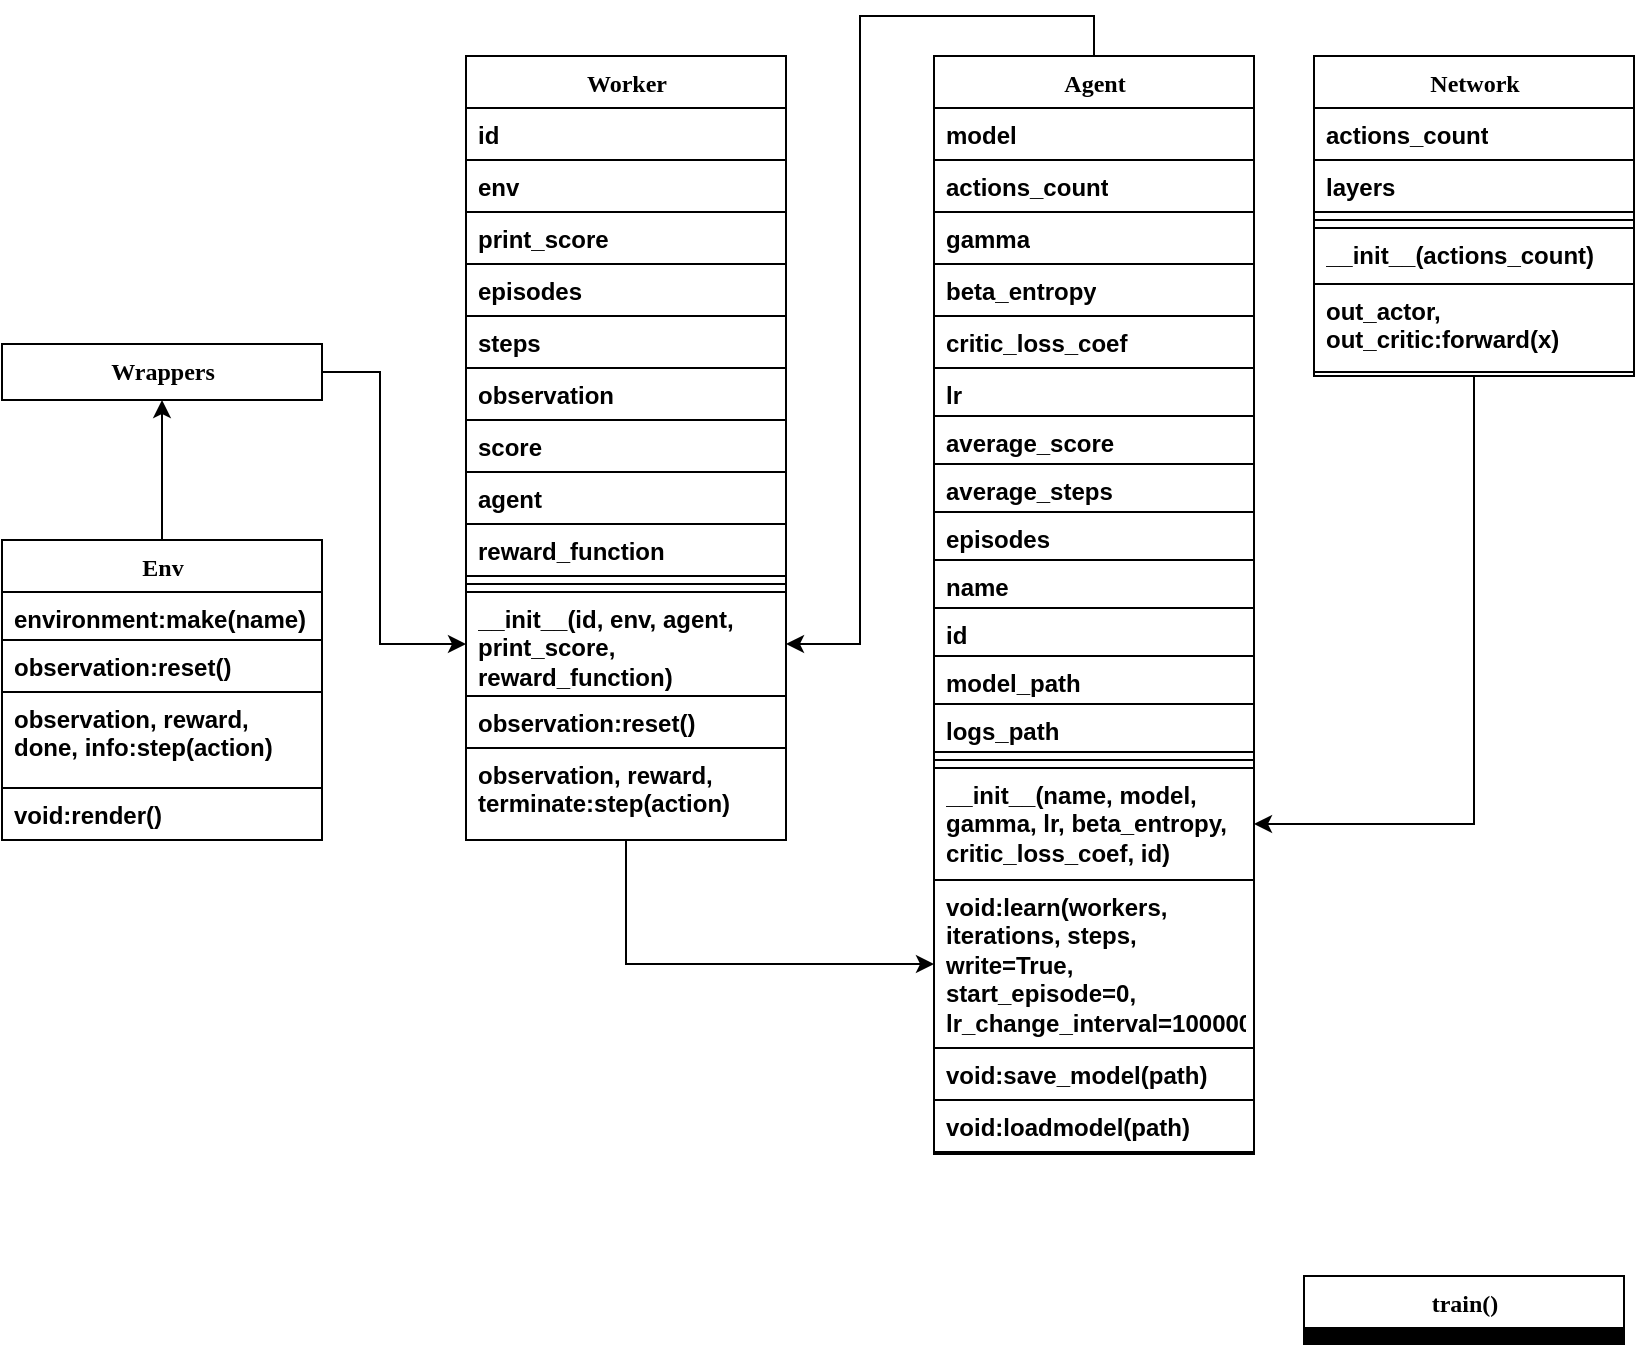 <mxfile>
    <diagram name="Page-1" id="9f46799a-70d6-7492-0946-bef42562c5a5">
        <mxGraphModel dx="851" dy="624" grid="0" gridSize="10" guides="1" tooltips="1" connect="1" arrows="1" fold="1" page="1" pageScale="1" pageWidth="1100" pageHeight="850" background="#ffffff" math="0" shadow="0">
            <root>
                <mxCell id="0"/>
                <mxCell id="1" parent="0"/>
                <mxCell id="17" style="edgeStyle=orthogonalEdgeStyle;rounded=0;orthogonalLoop=1;jettySize=auto;html=1;entryX=0;entryY=0.5;entryDx=0;entryDy=0;strokeColor=#000000;fontColor=#000000;" parent="1" source="78961159f06e98e8-17" target="78961159f06e98e8-39" edge="1">
                    <mxGeometry relative="1" as="geometry"/>
                </mxCell>
                <mxCell id="78961159f06e98e8-17" value="Worker" style="swimlane;html=1;fontStyle=1;align=center;verticalAlign=top;childLayout=stackLayout;horizontal=1;startSize=26;horizontalStack=0;resizeParent=1;resizeLast=0;collapsible=1;marginBottom=0;swimlaneFillColor=#FFFFFF;rounded=0;shadow=0;comic=0;labelBackgroundColor=none;strokeWidth=1;fontFamily=Verdana;fontSize=12;fontColor=#000000;fillColor=#FFFFFF;strokeColor=#000000;" parent="1" vertex="1">
                    <mxGeometry x="268" y="85" width="160" height="392" as="geometry"/>
                </mxCell>
                <mxCell id="78961159f06e98e8-21" value="id" style="text;html=1;align=left;verticalAlign=top;spacingLeft=4;spacingRight=4;whiteSpace=wrap;overflow=hidden;rotatable=0;points=[[0,0.5],[1,0.5]];portConstraint=eastwest;fontStyle=1;fontColor=#000000;fillColor=#FFFFFF;strokeColor=#000000;" parent="78961159f06e98e8-17" vertex="1">
                    <mxGeometry y="26" width="160" height="26" as="geometry"/>
                </mxCell>
                <mxCell id="78961159f06e98e8-23" value="env" style="text;html=1;align=left;verticalAlign=top;spacingLeft=4;spacingRight=4;whiteSpace=wrap;overflow=hidden;rotatable=0;points=[[0,0.5],[1,0.5]];portConstraint=eastwest;fontStyle=1;fontColor=#000000;fillColor=#FFFFFF;strokeColor=#000000;" parent="78961159f06e98e8-17" vertex="1">
                    <mxGeometry y="52" width="160" height="26" as="geometry"/>
                </mxCell>
                <mxCell id="78961159f06e98e8-25" value="print_score" style="text;html=1;align=left;verticalAlign=top;spacingLeft=4;spacingRight=4;whiteSpace=wrap;overflow=hidden;rotatable=0;points=[[0,0.5],[1,0.5]];portConstraint=eastwest;fontStyle=1;fontColor=#000000;fillColor=#FFFFFF;strokeColor=#000000;" parent="78961159f06e98e8-17" vertex="1">
                    <mxGeometry y="78" width="160" height="26" as="geometry"/>
                </mxCell>
                <mxCell id="78961159f06e98e8-26" value="episodes" style="text;html=1;align=left;verticalAlign=top;spacingLeft=4;spacingRight=4;whiteSpace=wrap;overflow=hidden;rotatable=0;points=[[0,0.5],[1,0.5]];portConstraint=eastwest;fontStyle=1;fontColor=#000000;fillColor=#FFFFFF;strokeColor=#000000;" parent="78961159f06e98e8-17" vertex="1">
                    <mxGeometry y="104" width="160" height="26" as="geometry"/>
                </mxCell>
                <mxCell id="78961159f06e98e8-24" value="steps" style="text;html=1;align=left;verticalAlign=top;spacingLeft=4;spacingRight=4;whiteSpace=wrap;overflow=hidden;rotatable=0;points=[[0,0.5],[1,0.5]];portConstraint=eastwest;fontStyle=1;fontColor=#000000;fillColor=#FFFFFF;strokeColor=#000000;" parent="78961159f06e98e8-17" vertex="1">
                    <mxGeometry y="130" width="160" height="26" as="geometry"/>
                </mxCell>
                <mxCell id="j5OnjTCUDWzzibwo9kr8-26" value="observation" style="text;html=1;align=left;verticalAlign=top;spacingLeft=4;spacingRight=4;whiteSpace=wrap;overflow=hidden;rotatable=0;points=[[0,0.5],[1,0.5]];portConstraint=eastwest;fontStyle=1;fontColor=#000000;fillColor=#FFFFFF;strokeColor=#000000;" parent="78961159f06e98e8-17" vertex="1">
                    <mxGeometry y="156" width="160" height="26" as="geometry"/>
                </mxCell>
                <mxCell id="j5OnjTCUDWzzibwo9kr8-28" value="score" style="text;html=1;align=left;verticalAlign=top;spacingLeft=4;spacingRight=4;whiteSpace=wrap;overflow=hidden;rotatable=0;points=[[0,0.5],[1,0.5]];portConstraint=eastwest;fontStyle=1;fontColor=#000000;fillColor=#FFFFFF;strokeColor=#000000;" parent="78961159f06e98e8-17" vertex="1">
                    <mxGeometry y="182" width="160" height="26" as="geometry"/>
                </mxCell>
                <mxCell id="j5OnjTCUDWzzibwo9kr8-29" value="agent" style="text;html=1;align=left;verticalAlign=top;spacingLeft=4;spacingRight=4;whiteSpace=wrap;overflow=hidden;rotatable=0;points=[[0,0.5],[1,0.5]];portConstraint=eastwest;fontStyle=1;fontColor=#000000;fillColor=#FFFFFF;strokeColor=#000000;" parent="78961159f06e98e8-17" vertex="1">
                    <mxGeometry y="208" width="160" height="26" as="geometry"/>
                </mxCell>
                <mxCell id="j5OnjTCUDWzzibwo9kr8-27" value="reward_function" style="text;html=1;align=left;verticalAlign=top;spacingLeft=4;spacingRight=4;whiteSpace=wrap;overflow=hidden;rotatable=0;points=[[0,0.5],[1,0.5]];portConstraint=eastwest;fontStyle=1;fontColor=#000000;fillColor=#FFFFFF;strokeColor=#000000;" parent="78961159f06e98e8-17" vertex="1">
                    <mxGeometry y="234" width="160" height="26" as="geometry"/>
                </mxCell>
                <mxCell id="78961159f06e98e8-19" value="" style="line;html=1;strokeWidth=1;align=left;verticalAlign=middle;spacingTop=-1;spacingLeft=3;spacingRight=3;rotatable=0;labelPosition=right;points=[];portConstraint=eastwest;fontStyle=1;fontColor=#000000;fillColor=#FFFFFF;strokeColor=#000000;" parent="78961159f06e98e8-17" vertex="1">
                    <mxGeometry y="260" width="160" height="8" as="geometry"/>
                </mxCell>
                <mxCell id="10" value="__init__(id, env, agent, print_score, reward_function)" style="text;html=1;align=left;verticalAlign=top;spacingLeft=4;spacingRight=4;whiteSpace=wrap;overflow=hidden;rotatable=0;points=[[0,0.5],[1,0.5]];portConstraint=eastwest;fontStyle=1;fontColor=#000000;fillColor=#FFFFFF;strokeColor=#000000;" parent="78961159f06e98e8-17" vertex="1">
                    <mxGeometry y="268" width="160" height="52" as="geometry"/>
                </mxCell>
                <mxCell id="78961159f06e98e8-20" value="observation:reset()" style="text;html=1;align=left;verticalAlign=top;spacingLeft=4;spacingRight=4;whiteSpace=wrap;overflow=hidden;rotatable=0;points=[[0,0.5],[1,0.5]];portConstraint=eastwest;fontStyle=1;fontColor=#000000;fillColor=#FFFFFF;strokeColor=#000000;" parent="78961159f06e98e8-17" vertex="1">
                    <mxGeometry y="320" width="160" height="26" as="geometry"/>
                </mxCell>
                <mxCell id="78961159f06e98e8-27" value="observation, reward, terminate:step(action)" style="text;html=1;align=left;verticalAlign=top;spacingLeft=4;spacingRight=4;whiteSpace=wrap;overflow=hidden;rotatable=0;points=[[0,0.5],[1,0.5]];portConstraint=eastwest;fontStyle=1;fontColor=#000000;fillColor=#FFFFFF;strokeColor=#000000;" parent="78961159f06e98e8-17" vertex="1">
                    <mxGeometry y="346" width="160" height="46" as="geometry"/>
                </mxCell>
                <mxCell id="5" style="edgeStyle=orthogonalEdgeStyle;rounded=0;orthogonalLoop=1;jettySize=auto;html=1;entryX=1;entryY=0.5;entryDx=0;entryDy=0;strokeColor=#000000;fontColor=#000000;exitX=0.5;exitY=0;exitDx=0;exitDy=0;" parent="1" source="78961159f06e98e8-30" target="10" edge="1">
                    <mxGeometry relative="1" as="geometry"/>
                </mxCell>
                <mxCell id="78961159f06e98e8-30" value="Agent" style="swimlane;html=1;fontStyle=1;align=center;verticalAlign=top;childLayout=stackLayout;horizontal=1;startSize=26;horizontalStack=0;resizeParent=1;resizeLast=0;collapsible=1;marginBottom=0;swimlaneFillColor=#ffffff;rounded=0;shadow=0;comic=0;labelBackgroundColor=none;strokeWidth=1;fontFamily=Verdana;fontSize=12;fontColor=#000000;fillColor=#FFFFFF;strokeColor=#000000;" parent="1" vertex="1">
                    <mxGeometry x="502" y="85" width="160" height="549" as="geometry"/>
                </mxCell>
                <mxCell id="78961159f06e98e8-31" value="model" style="text;html=1;align=left;verticalAlign=top;spacingLeft=4;spacingRight=4;whiteSpace=wrap;overflow=hidden;rotatable=0;points=[[0,0.5],[1,0.5]];portConstraint=eastwest;fontStyle=1;fontColor=#000000;fillColor=#FFFFFF;strokeColor=#000000;" parent="78961159f06e98e8-30" vertex="1">
                    <mxGeometry y="26" width="160" height="26" as="geometry"/>
                </mxCell>
                <mxCell id="78961159f06e98e8-32" value="actions_count" style="text;html=1;align=left;verticalAlign=top;spacingLeft=4;spacingRight=4;whiteSpace=wrap;overflow=hidden;rotatable=0;points=[[0,0.5],[1,0.5]];portConstraint=eastwest;fontStyle=1;fontColor=#000000;fillColor=#FFFFFF;strokeColor=#000000;" parent="78961159f06e98e8-30" vertex="1">
                    <mxGeometry y="52" width="160" height="26" as="geometry"/>
                </mxCell>
                <mxCell id="78961159f06e98e8-33" value="gamma" style="text;html=1;align=left;verticalAlign=top;spacingLeft=4;spacingRight=4;whiteSpace=wrap;overflow=hidden;rotatable=0;points=[[0,0.5],[1,0.5]];portConstraint=eastwest;fontStyle=1;fontColor=#000000;fillColor=#FFFFFF;strokeColor=#000000;" parent="78961159f06e98e8-30" vertex="1">
                    <mxGeometry y="78" width="160" height="26" as="geometry"/>
                </mxCell>
                <mxCell id="78961159f06e98e8-34" value="beta_entropy" style="text;html=1;align=left;verticalAlign=top;spacingLeft=4;spacingRight=4;whiteSpace=wrap;overflow=hidden;rotatable=0;points=[[0,0.5],[1,0.5]];portConstraint=eastwest;fontStyle=1;fontColor=#000000;fillColor=#FFFFFF;strokeColor=#000000;" parent="78961159f06e98e8-30" vertex="1">
                    <mxGeometry y="104" width="160" height="26" as="geometry"/>
                </mxCell>
                <mxCell id="78961159f06e98e8-36" value="critic_loss_coef" style="text;html=1;align=left;verticalAlign=top;spacingLeft=4;spacingRight=4;whiteSpace=wrap;overflow=hidden;rotatable=0;points=[[0,0.5],[1,0.5]];portConstraint=eastwest;fontStyle=1;fontColor=#000000;fillColor=#FFFFFF;strokeColor=#000000;" parent="78961159f06e98e8-30" vertex="1">
                    <mxGeometry y="130" width="160" height="26" as="geometry"/>
                </mxCell>
                <mxCell id="j5OnjTCUDWzzibwo9kr8-16" value="lr" style="text;html=1;align=left;verticalAlign=top;spacingLeft=4;spacingRight=4;whiteSpace=wrap;overflow=hidden;rotatable=0;points=[[0,0.5],[1,0.5]];portConstraint=eastwest;fontStyle=1;fontColor=#000000;fillColor=#FFFFFF;strokeColor=#000000;" parent="78961159f06e98e8-30" vertex="1">
                    <mxGeometry y="156" width="160" height="24" as="geometry"/>
                </mxCell>
                <mxCell id="78961159f06e98e8-37" value="&lt;div&gt;average_score&lt;/div&gt;&lt;div&gt;&lt;br&gt;&lt;/div&gt;" style="text;html=1;align=left;verticalAlign=top;spacingLeft=4;spacingRight=4;whiteSpace=wrap;overflow=hidden;rotatable=0;points=[[0,0.5],[1,0.5]];portConstraint=eastwest;fontStyle=1;fontColor=#000000;fillColor=#FFFFFF;strokeColor=#000000;" parent="78961159f06e98e8-30" vertex="1">
                    <mxGeometry y="180" width="160" height="24" as="geometry"/>
                </mxCell>
                <mxCell id="j5OnjTCUDWzzibwo9kr8-17" value="&lt;div&gt;average_steps&lt;/div&gt;&lt;div&gt;&lt;br&gt;&lt;/div&gt;" style="text;html=1;align=left;verticalAlign=top;spacingLeft=4;spacingRight=4;whiteSpace=wrap;overflow=hidden;rotatable=0;points=[[0,0.5],[1,0.5]];portConstraint=eastwest;fontStyle=1;fontColor=#000000;fillColor=#FFFFFF;strokeColor=#000000;" parent="78961159f06e98e8-30" vertex="1">
                    <mxGeometry y="204" width="160" height="24" as="geometry"/>
                </mxCell>
                <mxCell id="j5OnjTCUDWzzibwo9kr8-18" value="episodes" style="text;html=1;align=left;verticalAlign=top;spacingLeft=4;spacingRight=4;whiteSpace=wrap;overflow=hidden;rotatable=0;points=[[0,0.5],[1,0.5]];portConstraint=eastwest;fontStyle=1;fontColor=#000000;fillColor=#FFFFFF;strokeColor=#000000;" parent="78961159f06e98e8-30" vertex="1">
                    <mxGeometry y="228" width="160" height="24" as="geometry"/>
                </mxCell>
                <mxCell id="j5OnjTCUDWzzibwo9kr8-20" value="name" style="text;html=1;align=left;verticalAlign=top;spacingLeft=4;spacingRight=4;whiteSpace=wrap;overflow=hidden;rotatable=0;points=[[0,0.5],[1,0.5]];portConstraint=eastwest;fontStyle=1;fontColor=#000000;fillColor=#FFFFFF;strokeColor=#000000;" parent="78961159f06e98e8-30" vertex="1">
                    <mxGeometry y="252" width="160" height="24" as="geometry"/>
                </mxCell>
                <mxCell id="j5OnjTCUDWzzibwo9kr8-19" value="id" style="text;html=1;align=left;verticalAlign=top;spacingLeft=4;spacingRight=4;whiteSpace=wrap;overflow=hidden;rotatable=0;points=[[0,0.5],[1,0.5]];portConstraint=eastwest;fontStyle=1;fontColor=#000000;fillColor=#FFFFFF;strokeColor=#000000;" parent="78961159f06e98e8-30" vertex="1">
                    <mxGeometry y="276" width="160" height="24" as="geometry"/>
                </mxCell>
                <mxCell id="j5OnjTCUDWzzibwo9kr8-21" value="model_path" style="text;html=1;align=left;verticalAlign=top;spacingLeft=4;spacingRight=4;whiteSpace=wrap;overflow=hidden;rotatable=0;points=[[0,0.5],[1,0.5]];portConstraint=eastwest;fontStyle=1;fontColor=#000000;fillColor=#FFFFFF;strokeColor=#000000;" parent="78961159f06e98e8-30" vertex="1">
                    <mxGeometry y="300" width="160" height="24" as="geometry"/>
                </mxCell>
                <mxCell id="j5OnjTCUDWzzibwo9kr8-22" value="&lt;div&gt;logs_path&lt;/div&gt;&lt;div&gt;&lt;br&gt;&lt;/div&gt;" style="text;html=1;align=left;verticalAlign=top;spacingLeft=4;spacingRight=4;whiteSpace=wrap;overflow=hidden;rotatable=0;points=[[0,0.5],[1,0.5]];portConstraint=eastwest;fontStyle=1;fontColor=#000000;fillColor=#FFFFFF;strokeColor=#000000;" parent="78961159f06e98e8-30" vertex="1">
                    <mxGeometry y="324" width="160" height="24" as="geometry"/>
                </mxCell>
                <mxCell id="78961159f06e98e8-38" value="" style="line;html=1;strokeWidth=1;align=left;verticalAlign=middle;spacingTop=-1;spacingLeft=3;spacingRight=3;rotatable=0;labelPosition=right;points=[];portConstraint=eastwest;fontStyle=1;fontColor=#000000;fillColor=#FFFFFF;strokeColor=#000000;" parent="78961159f06e98e8-30" vertex="1">
                    <mxGeometry y="348" width="160" height="8" as="geometry"/>
                </mxCell>
                <mxCell id="14" value="__init__(name, model, gamma, lr, beta_entropy, critic_loss_coef, id)" style="text;html=1;align=left;verticalAlign=top;spacingLeft=4;spacingRight=4;whiteSpace=wrap;overflow=hidden;rotatable=0;points=[[0,0.5],[1,0.5]];portConstraint=eastwest;fontStyle=1;fontColor=#000000;fillColor=#FFFFFF;strokeColor=#000000;" parent="78961159f06e98e8-30" vertex="1">
                    <mxGeometry y="356" width="160" height="56" as="geometry"/>
                </mxCell>
                <mxCell id="78961159f06e98e8-39" value="void:learn(workers, iterations, steps, write=True, start_episode=0, lr_change_interval=100000)" style="text;html=1;align=left;verticalAlign=top;spacingLeft=4;spacingRight=4;whiteSpace=wrap;overflow=hidden;rotatable=0;points=[[0,0.5],[1,0.5]];portConstraint=eastwest;fontStyle=1;fontColor=#000000;fillColor=#FFFFFF;strokeColor=#000000;" parent="78961159f06e98e8-30" vertex="1">
                    <mxGeometry y="412" width="160" height="84" as="geometry"/>
                </mxCell>
                <mxCell id="78961159f06e98e8-42" value="void:save_model(path)" style="text;html=1;align=left;verticalAlign=top;spacingLeft=4;spacingRight=4;whiteSpace=wrap;overflow=hidden;rotatable=0;points=[[0,0.5],[1,0.5]];portConstraint=eastwest;fontStyle=1;fontColor=#000000;fillColor=#FFFFFF;strokeColor=#000000;" parent="78961159f06e98e8-30" vertex="1">
                    <mxGeometry y="496" width="160" height="26" as="geometry"/>
                </mxCell>
                <mxCell id="j5OnjTCUDWzzibwo9kr8-23" value="void:loadmodel(path)" style="text;html=1;align=left;verticalAlign=top;spacingLeft=4;spacingRight=4;whiteSpace=wrap;overflow=hidden;rotatable=0;points=[[0,0.5],[1,0.5]];portConstraint=eastwest;fontStyle=1;fontColor=#000000;fillColor=#FFFFFF;strokeColor=#000000;" parent="78961159f06e98e8-30" vertex="1">
                    <mxGeometry y="522" width="160" height="26" as="geometry"/>
                </mxCell>
                <mxCell id="16" style="edgeStyle=orthogonalEdgeStyle;rounded=0;orthogonalLoop=1;jettySize=auto;html=1;strokeColor=#000000;fontColor=#000000;" parent="1" source="78961159f06e98e8-108" target="14" edge="1">
                    <mxGeometry relative="1" as="geometry"/>
                </mxCell>
                <mxCell id="78961159f06e98e8-108" value="Network" style="swimlane;html=1;fontStyle=1;align=center;verticalAlign=top;childLayout=stackLayout;horizontal=1;startSize=26;horizontalStack=0;resizeParent=1;resizeLast=0;collapsible=1;marginBottom=0;swimlaneFillColor=#ffffff;rounded=0;shadow=0;comic=0;labelBackgroundColor=none;strokeWidth=1;fontFamily=Verdana;fontSize=12;fontColor=#000000;fillColor=#FFFFFF;strokeColor=#000000;" parent="1" vertex="1">
                    <mxGeometry x="692" y="85" width="160" height="160" as="geometry"/>
                </mxCell>
                <mxCell id="78961159f06e98e8-109" value="actions_count" style="text;html=1;align=left;verticalAlign=top;spacingLeft=4;spacingRight=4;whiteSpace=wrap;overflow=hidden;rotatable=0;points=[[0,0.5],[1,0.5]];portConstraint=eastwest;fontStyle=1;fontColor=#000000;fillColor=#FFFFFF;strokeColor=#000000;" parent="78961159f06e98e8-108" vertex="1">
                    <mxGeometry y="26" width="160" height="26" as="geometry"/>
                </mxCell>
                <mxCell id="78961159f06e98e8-110" value="layers" style="text;html=1;align=left;verticalAlign=top;spacingLeft=4;spacingRight=4;whiteSpace=wrap;overflow=hidden;rotatable=0;points=[[0,0.5],[1,0.5]];portConstraint=eastwest;fontStyle=1;fontColor=#000000;fillColor=#FFFFFF;strokeColor=#000000;" parent="78961159f06e98e8-108" vertex="1">
                    <mxGeometry y="52" width="160" height="26" as="geometry"/>
                </mxCell>
                <mxCell id="78961159f06e98e8-116" value="" style="line;html=1;strokeWidth=1;align=left;verticalAlign=middle;spacingTop=-1;spacingLeft=3;spacingRight=3;rotatable=0;labelPosition=right;points=[];portConstraint=eastwest;fontStyle=1;fontColor=#000000;fillColor=#FFFFFF;strokeColor=#000000;" parent="78961159f06e98e8-108" vertex="1">
                    <mxGeometry y="78" width="160" height="8" as="geometry"/>
                </mxCell>
                <mxCell id="78961159f06e98e8-117" value="__init__(actions_count)" style="text;html=1;align=left;verticalAlign=top;spacingLeft=4;spacingRight=4;whiteSpace=wrap;overflow=hidden;rotatable=0;points=[[0,0.5],[1,0.5]];portConstraint=eastwest;fontStyle=1;fontColor=#000000;fillColor=#FFFFFF;strokeColor=#000000;" parent="78961159f06e98e8-108" vertex="1">
                    <mxGeometry y="86" width="160" height="28" as="geometry"/>
                </mxCell>
                <mxCell id="15" value="out_actor, out_critic:forward(x)" style="text;html=1;align=left;verticalAlign=top;spacingLeft=4;spacingRight=4;whiteSpace=wrap;overflow=hidden;rotatable=0;points=[[0,0.5],[1,0.5]];portConstraint=eastwest;fontStyle=1;fontColor=#000000;fillColor=#FFFFFF;strokeColor=#000000;" parent="78961159f06e98e8-108" vertex="1">
                    <mxGeometry y="114" width="160" height="44" as="geometry"/>
                </mxCell>
                <mxCell id="13" style="edgeStyle=orthogonalEdgeStyle;rounded=0;orthogonalLoop=1;jettySize=auto;html=1;exitX=0.5;exitY=0;exitDx=0;exitDy=0;entryX=0.5;entryY=1;entryDx=0;entryDy=0;strokeColor=#000000;fontColor=#000000;" parent="1" source="j5OnjTCUDWzzibwo9kr8-50" target="18" edge="1">
                    <mxGeometry relative="1" as="geometry"/>
                </mxCell>
                <mxCell id="j5OnjTCUDWzzibwo9kr8-50" value="Env" style="swimlane;html=1;fontStyle=1;align=center;verticalAlign=top;childLayout=stackLayout;horizontal=1;startSize=26;horizontalStack=0;resizeParent=1;resizeLast=0;collapsible=1;marginBottom=0;swimlaneFillColor=#ffffff;rounded=0;shadow=0;comic=0;labelBackgroundColor=none;strokeWidth=1;fontFamily=Verdana;fontSize=12;fillColor=#FFFFFF;fontColor=#000000;strokeColor=#000000;" parent="1" vertex="1">
                    <mxGeometry x="36" y="327" width="160" height="150" as="geometry"/>
                </mxCell>
                <mxCell id="j5OnjTCUDWzzibwo9kr8-51" value="&lt;div&gt;environment:make(name)&lt;/div&gt;" style="text;html=1;align=left;verticalAlign=top;spacingLeft=4;spacingRight=4;whiteSpace=wrap;overflow=hidden;rotatable=0;points=[[0,0.5],[1,0.5]];portConstraint=eastwest;shadow=0;rounded=0;glass=0;fontStyle=1;fontColor=#000000;strokeColor=#000000;" parent="j5OnjTCUDWzzibwo9kr8-50" vertex="1">
                    <mxGeometry y="26" width="160" height="24" as="geometry"/>
                </mxCell>
                <mxCell id="j5OnjTCUDWzzibwo9kr8-61" value="observation:reset()" style="text;html=1;align=left;verticalAlign=top;spacingLeft=4;spacingRight=4;whiteSpace=wrap;overflow=hidden;rotatable=0;points=[[0,0.5],[1,0.5]];portConstraint=eastwest;shadow=0;rounded=0;glass=0;fontStyle=1;fontColor=#000000;strokeColor=#000000;" parent="j5OnjTCUDWzzibwo9kr8-50" vertex="1">
                    <mxGeometry y="50" width="160" height="26" as="geometry"/>
                </mxCell>
                <mxCell id="j5OnjTCUDWzzibwo9kr8-60" value="&lt;div&gt;observation, reward, done, info:step(action)&lt;/div&gt;" style="text;html=1;align=left;verticalAlign=top;spacingLeft=4;spacingRight=4;whiteSpace=wrap;overflow=hidden;rotatable=0;points=[[0,0.5],[1,0.5]];portConstraint=eastwest;fontStyle=1;fontColor=#000000;strokeColor=#000000;" parent="j5OnjTCUDWzzibwo9kr8-50" vertex="1">
                    <mxGeometry y="76" width="160" height="48" as="geometry"/>
                </mxCell>
                <mxCell id="j5OnjTCUDWzzibwo9kr8-52" value="void:render()" style="text;html=1;align=left;verticalAlign=top;spacingLeft=4;spacingRight=4;whiteSpace=wrap;overflow=hidden;rotatable=0;points=[[0,0.5],[1,0.5]];portConstraint=eastwest;fontStyle=1;fontColor=#000000;strokeColor=#000000;" parent="j5OnjTCUDWzzibwo9kr8-50" vertex="1">
                    <mxGeometry y="124" width="160" height="26" as="geometry"/>
                </mxCell>
                <mxCell id="j5OnjTCUDWzzibwo9kr8-67" value="train()" style="swimlane;html=1;fontStyle=1;align=center;verticalAlign=top;childLayout=stackLayout;horizontal=1;startSize=26;horizontalStack=0;resizeParent=1;resizeLast=0;collapsible=1;marginBottom=0;swimlaneFillColor=#000000;rounded=0;shadow=0;comic=0;labelBackgroundColor=none;strokeWidth=1;fontFamily=Verdana;fontSize=12;fontColor=#000000;fillColor=#FFFFFF;strokeColor=#000000;" parent="1" vertex="1">
                    <mxGeometry x="687" y="695" width="160" height="34" as="geometry"/>
                </mxCell>
                <mxCell id="j5OnjTCUDWzzibwo9kr8-70" value="" style="line;html=1;strokeWidth=1;fillColor=none;align=left;verticalAlign=middle;spacingTop=-1;spacingLeft=3;spacingRight=3;rotatable=0;labelPosition=right;points=[];portConstraint=eastwest;strokeColor=#000000;fontStyle=1;fontColor=#000000;" parent="j5OnjTCUDWzzibwo9kr8-67" vertex="1">
                    <mxGeometry y="26" width="160" height="8" as="geometry"/>
                </mxCell>
                <mxCell id="20" style="edgeStyle=orthogonalEdgeStyle;rounded=0;orthogonalLoop=1;jettySize=auto;html=1;entryX=0;entryY=0.5;entryDx=0;entryDy=0;strokeColor=#000000;fontColor=#000000;" parent="1" source="18" target="10" edge="1">
                    <mxGeometry relative="1" as="geometry">
                        <Array as="points">
                            <mxPoint x="225" y="243"/>
                            <mxPoint x="225" y="379"/>
                        </Array>
                    </mxGeometry>
                </mxCell>
                <mxCell id="18" value="Wrappers" style="swimlane;html=1;fontStyle=1;align=center;verticalAlign=top;childLayout=stackLayout;horizontal=1;startSize=26;horizontalStack=0;resizeParent=1;resizeLast=0;collapsible=1;marginBottom=0;swimlaneFillColor=none;rounded=0;shadow=0;comic=0;labelBackgroundColor=none;strokeWidth=1;fontFamily=Verdana;fontSize=12;fontColor=#000000;strokeColor=#000000;fillColor=#FFFFFF;swimlaneLine=0;" parent="1" vertex="1">
                    <mxGeometry x="36" y="229" width="160" height="28" as="geometry"/>
                </mxCell>
            </root>
        </mxGraphModel>
    </diagram>
</mxfile>